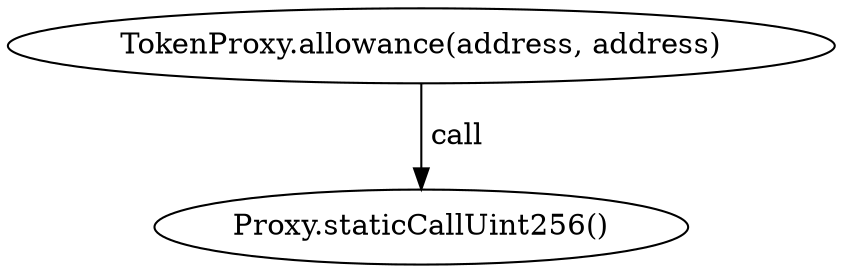 digraph "" {
	graph [bb="0,0,339.01,124.8"];
	node [label="\N"];
	"TokenProxy.allowance(address, address)"	 [height=0.5,
		pos="169.5,106.8",
		width=4.7084];
	"Proxy.staticCallUint256()"	 [height=0.5,
		pos="169.5,18",
		width=3.0854];
	"TokenProxy.allowance(address, address)" -> "Proxy.staticCallUint256()" [key=call,
	label=" call",
	lp="181.36,62.4",
	pos="e,169.5,36.072 169.5,88.401 169.5,76.295 169.5,60.208 169.5,46.467"];
}
digraph "" {
	graph [bb="0,0,339.01,124.8"];
	node [label="\N"];
	"TokenProxy.allowance(address, address)"	 [height=0.5,
		pos="169.5,106.8",
		width=4.7084];
	"Proxy.staticCallUint256()"	 [height=0.5,
		pos="169.5,18",
		width=3.0854];
	"TokenProxy.allowance(address, address)" -> "Proxy.staticCallUint256()" [key=call,
	label=" call",
	lp="181.36,62.4",
	pos="e,169.5,36.072 169.5,88.401 169.5,76.295 169.5,60.208 169.5,46.467"];
}
digraph "" {
	graph [bb="0,0,339.01,124.8"];
	node [label="\N"];
	"TokenProxy.allowance(address, address)"	 [height=0.5,
		pos="169.5,106.8",
		width=4.7084];
	"Proxy.staticCallUint256()"	 [height=0.5,
		pos="169.5,18",
		width=3.0854];
	"TokenProxy.allowance(address, address)" -> "Proxy.staticCallUint256()" [key=call,
	label=" call",
	lp="181.36,62.4",
	pos="e,169.5,36.072 169.5,88.401 169.5,76.295 169.5,60.208 169.5,46.467"];
}
digraph "" {
	graph [bb="0,0,339.01,124.8"];
	node [label="\N"];
	"TokenProxy.allowance(address, address)"	 [height=0.5,
		pos="169.5,106.8",
		width=4.7084];
	"Proxy.staticCallUint256()"	 [height=0.5,
		pos="169.5,18",
		width=3.0854];
	"TokenProxy.allowance(address, address)" -> "Proxy.staticCallUint256()" [key=call,
	label=" call",
	lp="181.36,62.4",
	pos="e,169.5,36.072 169.5,88.401 169.5,76.295 169.5,60.208 169.5,46.467"];
}
digraph "" {
	graph [bb="0,0,339.01,124.8"];
	node [label="\N"];
	"TokenProxy.allowance(address, address)"	 [height=0.5,
		pos="169.5,106.8",
		width=4.7084];
	"Proxy.staticCallUint256()"	 [height=0.5,
		pos="169.5,18",
		width=3.0854];
	"TokenProxy.allowance(address, address)" -> "Proxy.staticCallUint256()" [key=call,
	label=" call",
	lp="181.36,62.4",
	pos="e,169.5,36.072 169.5,88.401 169.5,76.295 169.5,60.208 169.5,46.467"];
}
